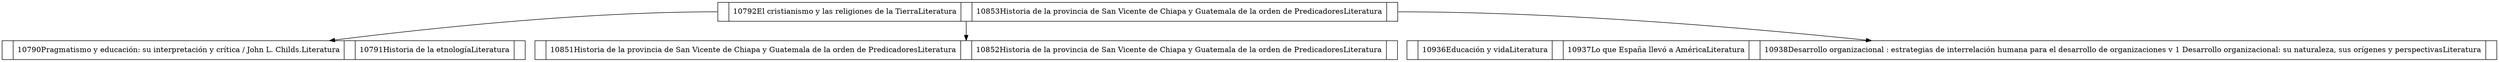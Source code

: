 digraph g { 
 node [shape=record];
Nodo39363885[label="<P0>|10792
El cristianismo y las religiones de la Tierra
Literatura|<P1>|10853
Historia de la provincia de San Vicente de Chiapa y Guatemala de la orden de Predicadores
Literatura|<P2>"];
Nodo39363885:P0 -> Nodo1011777685;
Nodo1011777685[label="<P0>|10790
Pragmatismo y educación: su interpretación y crítica / John L. Childs.
Literatura|<P1>|10791
Historia de la etnología
Literatura|<P2>"];
Nodo39363885:P1 -> Nodo220402379;
Nodo220402379[label="<P0>|10851
Historia de la provincia de San Vicente de Chiapa y Guatemala de la orden de Predicadores
Literatura|<P1>|10852
Historia de la provincia de San Vicente de Chiapa y Guatemala de la orden de Predicadores
Literatura|<P2>"];
Nodo39363885:P2 -> Nodo384085442;
Nodo384085442[label="<P0>|10936
Educación y vida
Literatura|<P1>|10937
Lo que España llevó a América
Literatura|<P2>|10938
Desarrollo organizacional : estrategias de interrelación humana para el desarrollo de organizaciones v 1 Desarrollo organizacional: su naturaleza, sus orígenes y perspectivas
Literatura|<P3>"];
}
